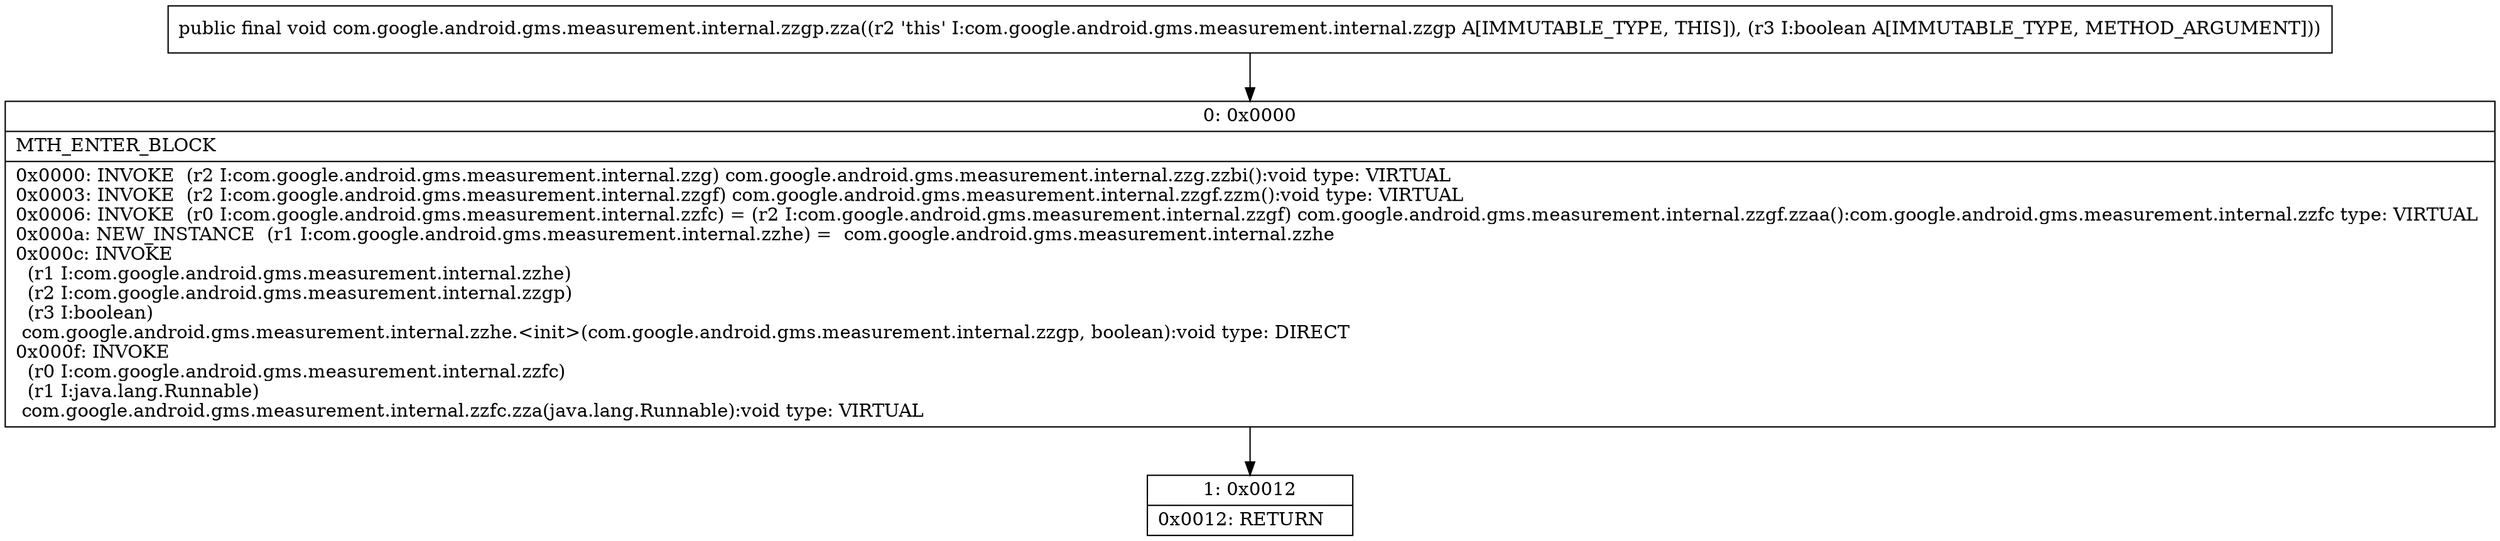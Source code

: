 digraph "CFG forcom.google.android.gms.measurement.internal.zzgp.zza(Z)V" {
Node_0 [shape=record,label="{0\:\ 0x0000|MTH_ENTER_BLOCK\l|0x0000: INVOKE  (r2 I:com.google.android.gms.measurement.internal.zzg) com.google.android.gms.measurement.internal.zzg.zzbi():void type: VIRTUAL \l0x0003: INVOKE  (r2 I:com.google.android.gms.measurement.internal.zzgf) com.google.android.gms.measurement.internal.zzgf.zzm():void type: VIRTUAL \l0x0006: INVOKE  (r0 I:com.google.android.gms.measurement.internal.zzfc) = (r2 I:com.google.android.gms.measurement.internal.zzgf) com.google.android.gms.measurement.internal.zzgf.zzaa():com.google.android.gms.measurement.internal.zzfc type: VIRTUAL \l0x000a: NEW_INSTANCE  (r1 I:com.google.android.gms.measurement.internal.zzhe) =  com.google.android.gms.measurement.internal.zzhe \l0x000c: INVOKE  \l  (r1 I:com.google.android.gms.measurement.internal.zzhe)\l  (r2 I:com.google.android.gms.measurement.internal.zzgp)\l  (r3 I:boolean)\l com.google.android.gms.measurement.internal.zzhe.\<init\>(com.google.android.gms.measurement.internal.zzgp, boolean):void type: DIRECT \l0x000f: INVOKE  \l  (r0 I:com.google.android.gms.measurement.internal.zzfc)\l  (r1 I:java.lang.Runnable)\l com.google.android.gms.measurement.internal.zzfc.zza(java.lang.Runnable):void type: VIRTUAL \l}"];
Node_1 [shape=record,label="{1\:\ 0x0012|0x0012: RETURN   \l}"];
MethodNode[shape=record,label="{public final void com.google.android.gms.measurement.internal.zzgp.zza((r2 'this' I:com.google.android.gms.measurement.internal.zzgp A[IMMUTABLE_TYPE, THIS]), (r3 I:boolean A[IMMUTABLE_TYPE, METHOD_ARGUMENT])) }"];
MethodNode -> Node_0;
Node_0 -> Node_1;
}

